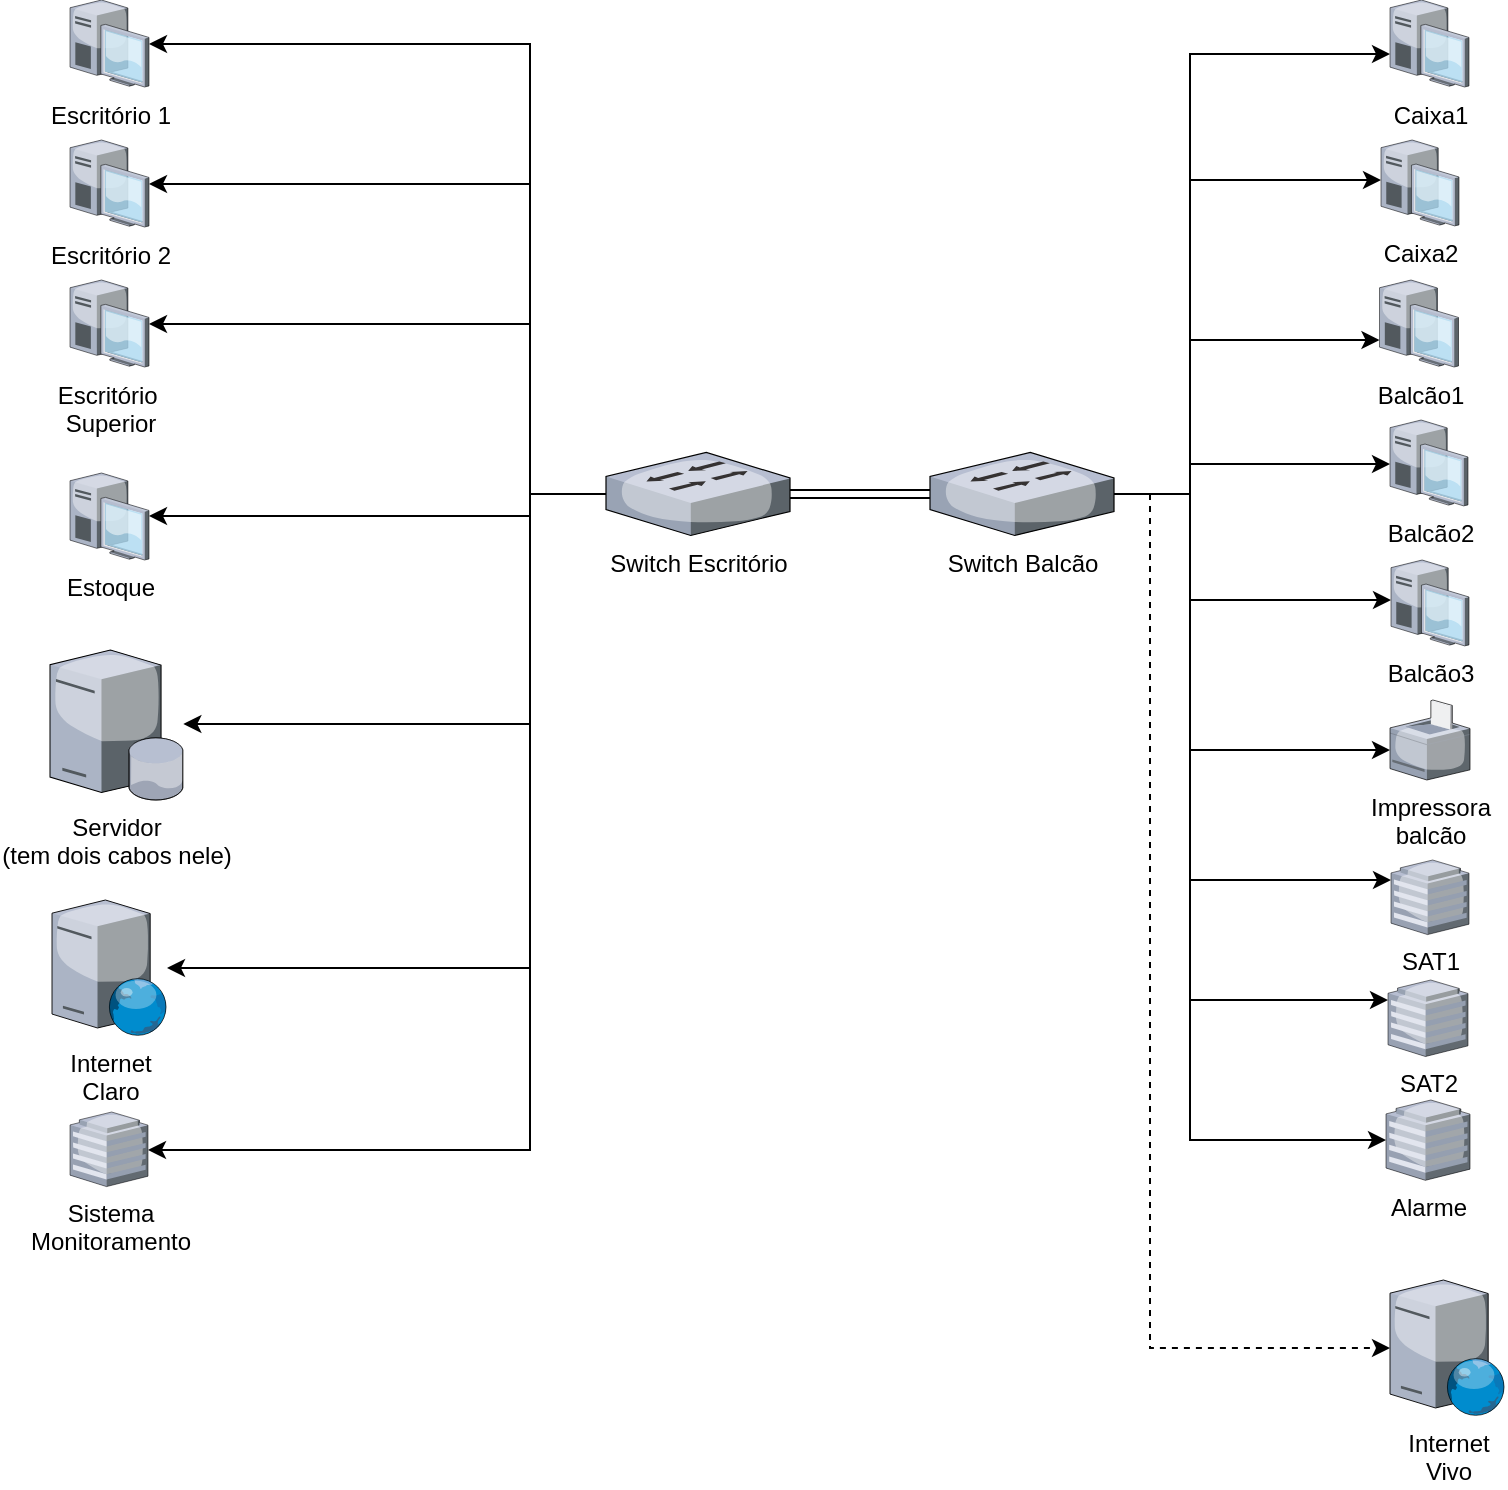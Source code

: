 <mxfile version="21.7.4" type="github">
  <diagram id="a45cf8ec-cd66-6f27-3ac3-be6e809c9e4a" name="Page-1">
    <mxGraphModel dx="978" dy="563" grid="1" gridSize="10" guides="1" tooltips="1" connect="1" arrows="1" fold="1" page="1" pageScale="1" pageWidth="827" pageHeight="1169" background="none" math="0" shadow="0">
      <root>
        <mxCell id="0" />
        <mxCell id="1" parent="0" />
        <mxCell id="8DQiPRiBLxZKH11KWnCO-185" style="edgeStyle=orthogonalEdgeStyle;rounded=0;orthogonalLoop=1;jettySize=auto;html=1;strokeColor=default;shape=link;" edge="1" parent="1" source="8DQiPRiBLxZKH11KWnCO-184" target="8DQiPRiBLxZKH11KWnCO-183">
          <mxGeometry relative="1" as="geometry" />
        </mxCell>
        <mxCell id="8DQiPRiBLxZKH11KWnCO-172" value="Caixa1" style="verticalLabelPosition=bottom;sketch=0;aspect=fixed;html=1;verticalAlign=top;strokeColor=none;align=center;outlineConnect=0;shape=mxgraph.citrix.desktop;" vertex="1" parent="1">
          <mxGeometry x="760" y="10" width="39.5" height="43.5" as="geometry" />
        </mxCell>
        <mxCell id="8DQiPRiBLxZKH11KWnCO-174" value="Caixa2" style="verticalLabelPosition=bottom;sketch=0;aspect=fixed;html=1;verticalAlign=top;strokeColor=none;align=center;outlineConnect=0;shape=mxgraph.citrix.desktop;" vertex="1" parent="1">
          <mxGeometry x="755.5" y="80" width="39" height="42.95" as="geometry" />
        </mxCell>
        <mxCell id="8DQiPRiBLxZKH11KWnCO-175" value="Balcão1" style="verticalLabelPosition=bottom;sketch=0;aspect=fixed;html=1;verticalAlign=top;strokeColor=none;align=center;outlineConnect=0;shape=mxgraph.citrix.desktop;" vertex="1" parent="1">
          <mxGeometry x="754.75" y="150" width="39.5" height="43.5" as="geometry" />
        </mxCell>
        <mxCell id="8DQiPRiBLxZKH11KWnCO-176" value="Balcão2" style="verticalLabelPosition=bottom;sketch=0;aspect=fixed;html=1;verticalAlign=top;strokeColor=none;align=center;outlineConnect=0;shape=mxgraph.citrix.desktop;" vertex="1" parent="1">
          <mxGeometry x="760" y="220" width="39" height="42.95" as="geometry" />
        </mxCell>
        <mxCell id="8DQiPRiBLxZKH11KWnCO-177" value="Balcão3" style="verticalLabelPosition=bottom;sketch=0;aspect=fixed;html=1;verticalAlign=top;strokeColor=none;align=center;outlineConnect=0;shape=mxgraph.citrix.desktop;" vertex="1" parent="1">
          <mxGeometry x="760.5" y="290" width="39" height="42.95" as="geometry" />
        </mxCell>
        <mxCell id="8DQiPRiBLxZKH11KWnCO-178" value="Impressora &lt;br&gt;balcão" style="verticalLabelPosition=bottom;sketch=0;aspect=fixed;html=1;verticalAlign=top;strokeColor=none;align=center;outlineConnect=0;shape=mxgraph.citrix.printer;" vertex="1" parent="1">
          <mxGeometry x="760" y="360" width="40" height="40" as="geometry" />
        </mxCell>
        <mxCell id="8DQiPRiBLxZKH11KWnCO-179" value="SAT1" style="verticalLabelPosition=bottom;sketch=0;aspect=fixed;html=1;verticalAlign=top;strokeColor=none;align=center;outlineConnect=0;shape=mxgraph.citrix.hq_enterprise;" vertex="1" parent="1">
          <mxGeometry x="760.5" y="440" width="39" height="37.3" as="geometry" />
        </mxCell>
        <mxCell id="8DQiPRiBLxZKH11KWnCO-180" value="SAT2" style="verticalLabelPosition=bottom;sketch=0;aspect=fixed;html=1;verticalAlign=top;strokeColor=none;align=center;outlineConnect=0;shape=mxgraph.citrix.hq_enterprise;" vertex="1" parent="1">
          <mxGeometry x="759" y="500" width="40" height="38.26" as="geometry" />
        </mxCell>
        <mxCell id="8DQiPRiBLxZKH11KWnCO-181" value="Alarme" style="verticalLabelPosition=bottom;sketch=0;aspect=fixed;html=1;verticalAlign=top;strokeColor=none;align=center;outlineConnect=0;shape=mxgraph.citrix.hq_enterprise;" vertex="1" parent="1">
          <mxGeometry x="758" y="560" width="42" height="40.17" as="geometry" />
        </mxCell>
        <mxCell id="8DQiPRiBLxZKH11KWnCO-188" style="edgeStyle=orthogonalEdgeStyle;rounded=0;orthogonalLoop=1;jettySize=auto;html=1;" edge="1" parent="1" source="8DQiPRiBLxZKH11KWnCO-183" target="8DQiPRiBLxZKH11KWnCO-172">
          <mxGeometry relative="1" as="geometry">
            <Array as="points">
              <mxPoint x="660" y="257" />
              <mxPoint x="660" y="37" />
            </Array>
          </mxGeometry>
        </mxCell>
        <mxCell id="8DQiPRiBLxZKH11KWnCO-189" style="edgeStyle=orthogonalEdgeStyle;rounded=0;orthogonalLoop=1;jettySize=auto;html=1;" edge="1" parent="1" source="8DQiPRiBLxZKH11KWnCO-183" target="8DQiPRiBLxZKH11KWnCO-174">
          <mxGeometry relative="1" as="geometry">
            <Array as="points">
              <mxPoint x="660" y="257" />
              <mxPoint x="660" y="100" />
            </Array>
          </mxGeometry>
        </mxCell>
        <mxCell id="8DQiPRiBLxZKH11KWnCO-190" style="edgeStyle=orthogonalEdgeStyle;rounded=0;orthogonalLoop=1;jettySize=auto;html=1;" edge="1" parent="1" source="8DQiPRiBLxZKH11KWnCO-183" target="8DQiPRiBLxZKH11KWnCO-175">
          <mxGeometry relative="1" as="geometry">
            <Array as="points">
              <mxPoint x="660" y="257" />
              <mxPoint x="660" y="180" />
            </Array>
          </mxGeometry>
        </mxCell>
        <mxCell id="8DQiPRiBLxZKH11KWnCO-191" style="edgeStyle=orthogonalEdgeStyle;rounded=0;orthogonalLoop=1;jettySize=auto;html=1;" edge="1" parent="1" source="8DQiPRiBLxZKH11KWnCO-183" target="8DQiPRiBLxZKH11KWnCO-176">
          <mxGeometry relative="1" as="geometry">
            <Array as="points">
              <mxPoint x="660" y="257" />
              <mxPoint x="660" y="242" />
            </Array>
          </mxGeometry>
        </mxCell>
        <mxCell id="8DQiPRiBLxZKH11KWnCO-192" style="edgeStyle=orthogonalEdgeStyle;rounded=0;orthogonalLoop=1;jettySize=auto;html=1;" edge="1" parent="1" source="8DQiPRiBLxZKH11KWnCO-183" target="8DQiPRiBLxZKH11KWnCO-177">
          <mxGeometry relative="1" as="geometry">
            <Array as="points">
              <mxPoint x="660" y="257" />
              <mxPoint x="660" y="310" />
            </Array>
          </mxGeometry>
        </mxCell>
        <mxCell id="8DQiPRiBLxZKH11KWnCO-193" style="edgeStyle=orthogonalEdgeStyle;rounded=0;orthogonalLoop=1;jettySize=auto;html=1;" edge="1" parent="1" source="8DQiPRiBLxZKH11KWnCO-183" target="8DQiPRiBLxZKH11KWnCO-178">
          <mxGeometry relative="1" as="geometry">
            <Array as="points">
              <mxPoint x="660" y="257" />
              <mxPoint x="660" y="385" />
            </Array>
          </mxGeometry>
        </mxCell>
        <mxCell id="8DQiPRiBLxZKH11KWnCO-194" style="edgeStyle=orthogonalEdgeStyle;rounded=0;orthogonalLoop=1;jettySize=auto;html=1;" edge="1" parent="1" source="8DQiPRiBLxZKH11KWnCO-183" target="8DQiPRiBLxZKH11KWnCO-179">
          <mxGeometry relative="1" as="geometry">
            <Array as="points">
              <mxPoint x="660" y="257" />
              <mxPoint x="660" y="450" />
            </Array>
          </mxGeometry>
        </mxCell>
        <mxCell id="8DQiPRiBLxZKH11KWnCO-195" style="edgeStyle=orthogonalEdgeStyle;rounded=0;orthogonalLoop=1;jettySize=auto;html=1;" edge="1" parent="1" source="8DQiPRiBLxZKH11KWnCO-183" target="8DQiPRiBLxZKH11KWnCO-180">
          <mxGeometry relative="1" as="geometry">
            <Array as="points">
              <mxPoint x="660" y="257" />
              <mxPoint x="660" y="510" />
            </Array>
          </mxGeometry>
        </mxCell>
        <mxCell id="8DQiPRiBLxZKH11KWnCO-196" style="edgeStyle=orthogonalEdgeStyle;rounded=0;orthogonalLoop=1;jettySize=auto;html=1;" edge="1" parent="1" source="8DQiPRiBLxZKH11KWnCO-183" target="8DQiPRiBLxZKH11KWnCO-181">
          <mxGeometry relative="1" as="geometry">
            <Array as="points">
              <mxPoint x="660" y="257" />
              <mxPoint x="660" y="580" />
            </Array>
          </mxGeometry>
        </mxCell>
        <mxCell id="8DQiPRiBLxZKH11KWnCO-198" style="edgeStyle=orthogonalEdgeStyle;rounded=0;orthogonalLoop=1;jettySize=auto;html=1;dashed=1;" edge="1" parent="1" source="8DQiPRiBLxZKH11KWnCO-183" target="8DQiPRiBLxZKH11KWnCO-197">
          <mxGeometry relative="1" as="geometry">
            <Array as="points">
              <mxPoint x="640" y="257" />
              <mxPoint x="640" y="684" />
            </Array>
          </mxGeometry>
        </mxCell>
        <mxCell id="8DQiPRiBLxZKH11KWnCO-183" value="Switch Balcão" style="verticalLabelPosition=bottom;sketch=0;aspect=fixed;html=1;verticalAlign=top;strokeColor=none;align=center;outlineConnect=0;shape=mxgraph.citrix.switch;" vertex="1" parent="1">
          <mxGeometry x="530" y="236.23" width="92" height="41.5" as="geometry" />
        </mxCell>
        <mxCell id="8DQiPRiBLxZKH11KWnCO-206" style="edgeStyle=orthogonalEdgeStyle;rounded=0;orthogonalLoop=1;jettySize=auto;html=1;" edge="1" parent="1" source="8DQiPRiBLxZKH11KWnCO-184" target="8DQiPRiBLxZKH11KWnCO-199">
          <mxGeometry relative="1" as="geometry">
            <Array as="points">
              <mxPoint x="330" y="257" />
              <mxPoint x="330" y="32" />
            </Array>
          </mxGeometry>
        </mxCell>
        <mxCell id="8DQiPRiBLxZKH11KWnCO-207" style="edgeStyle=orthogonalEdgeStyle;rounded=0;orthogonalLoop=1;jettySize=auto;html=1;" edge="1" parent="1" source="8DQiPRiBLxZKH11KWnCO-184" target="8DQiPRiBLxZKH11KWnCO-200">
          <mxGeometry relative="1" as="geometry">
            <Array as="points">
              <mxPoint x="330" y="257" />
              <mxPoint x="330" y="102" />
            </Array>
          </mxGeometry>
        </mxCell>
        <mxCell id="8DQiPRiBLxZKH11KWnCO-208" style="edgeStyle=orthogonalEdgeStyle;rounded=0;orthogonalLoop=1;jettySize=auto;html=1;" edge="1" parent="1" source="8DQiPRiBLxZKH11KWnCO-184" target="8DQiPRiBLxZKH11KWnCO-201">
          <mxGeometry relative="1" as="geometry">
            <Array as="points">
              <mxPoint x="330" y="257" />
              <mxPoint x="330" y="172" />
            </Array>
          </mxGeometry>
        </mxCell>
        <mxCell id="8DQiPRiBLxZKH11KWnCO-209" style="edgeStyle=orthogonalEdgeStyle;rounded=0;orthogonalLoop=1;jettySize=auto;html=1;" edge="1" parent="1" source="8DQiPRiBLxZKH11KWnCO-184" target="8DQiPRiBLxZKH11KWnCO-202">
          <mxGeometry relative="1" as="geometry">
            <Array as="points">
              <mxPoint x="330" y="257" />
              <mxPoint x="330" y="268" />
            </Array>
          </mxGeometry>
        </mxCell>
        <mxCell id="8DQiPRiBLxZKH11KWnCO-210" style="edgeStyle=orthogonalEdgeStyle;rounded=0;orthogonalLoop=1;jettySize=auto;html=1;" edge="1" parent="1" source="8DQiPRiBLxZKH11KWnCO-184" target="8DQiPRiBLxZKH11KWnCO-203">
          <mxGeometry relative="1" as="geometry">
            <Array as="points">
              <mxPoint x="330" y="257" />
              <mxPoint x="330" y="372" />
            </Array>
          </mxGeometry>
        </mxCell>
        <mxCell id="8DQiPRiBLxZKH11KWnCO-211" style="edgeStyle=orthogonalEdgeStyle;rounded=0;orthogonalLoop=1;jettySize=auto;html=1;" edge="1" parent="1" source="8DQiPRiBLxZKH11KWnCO-184" target="8DQiPRiBLxZKH11KWnCO-204">
          <mxGeometry relative="1" as="geometry">
            <Array as="points">
              <mxPoint x="330" y="257" />
              <mxPoint x="330" y="494" />
            </Array>
          </mxGeometry>
        </mxCell>
        <mxCell id="8DQiPRiBLxZKH11KWnCO-212" style="edgeStyle=orthogonalEdgeStyle;rounded=0;orthogonalLoop=1;jettySize=auto;html=1;" edge="1" parent="1" source="8DQiPRiBLxZKH11KWnCO-184" target="8DQiPRiBLxZKH11KWnCO-205">
          <mxGeometry relative="1" as="geometry">
            <Array as="points">
              <mxPoint x="330" y="257" />
              <mxPoint x="330" y="585" />
            </Array>
          </mxGeometry>
        </mxCell>
        <mxCell id="8DQiPRiBLxZKH11KWnCO-184" value="Switch Escritório" style="verticalLabelPosition=bottom;sketch=0;aspect=fixed;html=1;verticalAlign=top;strokeColor=none;align=center;outlineConnect=0;shape=mxgraph.citrix.switch;" vertex="1" parent="1">
          <mxGeometry x="368" y="236.23" width="92" height="41.5" as="geometry" />
        </mxCell>
        <mxCell id="8DQiPRiBLxZKH11KWnCO-197" value="Internet &lt;br&gt;Vivo" style="verticalLabelPosition=bottom;sketch=0;aspect=fixed;html=1;verticalAlign=top;strokeColor=none;align=center;outlineConnect=0;shape=mxgraph.citrix.web_server;" vertex="1" parent="1">
          <mxGeometry x="760" y="650" width="57.5" height="67.65" as="geometry" />
        </mxCell>
        <mxCell id="8DQiPRiBLxZKH11KWnCO-199" value="Escritório 1&lt;br&gt;" style="verticalLabelPosition=bottom;sketch=0;aspect=fixed;html=1;verticalAlign=top;strokeColor=none;align=center;outlineConnect=0;shape=mxgraph.citrix.desktop;" vertex="1" parent="1">
          <mxGeometry x="100" y="10" width="39.5" height="43.5" as="geometry" />
        </mxCell>
        <mxCell id="8DQiPRiBLxZKH11KWnCO-200" value="Escritório 2" style="verticalLabelPosition=bottom;sketch=0;aspect=fixed;html=1;verticalAlign=top;strokeColor=none;align=center;outlineConnect=0;shape=mxgraph.citrix.desktop;" vertex="1" parent="1">
          <mxGeometry x="100" y="80" width="39.5" height="43.5" as="geometry" />
        </mxCell>
        <mxCell id="8DQiPRiBLxZKH11KWnCO-201" value="Escritório&amp;nbsp;&lt;br&gt;Superior" style="verticalLabelPosition=bottom;sketch=0;aspect=fixed;html=1;verticalAlign=top;strokeColor=none;align=center;outlineConnect=0;shape=mxgraph.citrix.desktop;" vertex="1" parent="1">
          <mxGeometry x="100" y="150" width="39.5" height="43.5" as="geometry" />
        </mxCell>
        <mxCell id="8DQiPRiBLxZKH11KWnCO-202" value="Estoque" style="verticalLabelPosition=bottom;sketch=0;aspect=fixed;html=1;verticalAlign=top;strokeColor=none;align=center;outlineConnect=0;shape=mxgraph.citrix.desktop;" vertex="1" parent="1">
          <mxGeometry x="100" y="246.5" width="39.5" height="43.5" as="geometry" />
        </mxCell>
        <mxCell id="8DQiPRiBLxZKH11KWnCO-203" value="Servidor&lt;br&gt;(tem dois cabos nele)" style="verticalLabelPosition=bottom;sketch=0;aspect=fixed;html=1;verticalAlign=top;strokeColor=none;align=center;outlineConnect=0;shape=mxgraph.citrix.database_server;" vertex="1" parent="1">
          <mxGeometry x="90" y="335" width="66.67" height="75" as="geometry" />
        </mxCell>
        <mxCell id="8DQiPRiBLxZKH11KWnCO-204" value="Internet &lt;br&gt;Claro" style="verticalLabelPosition=bottom;sketch=0;aspect=fixed;html=1;verticalAlign=top;strokeColor=none;align=center;outlineConnect=0;shape=mxgraph.citrix.web_server;" vertex="1" parent="1">
          <mxGeometry x="91" y="460" width="57.5" height="67.65" as="geometry" />
        </mxCell>
        <mxCell id="8DQiPRiBLxZKH11KWnCO-205" value="Sistema&lt;br&gt;Monitoramento" style="verticalLabelPosition=bottom;sketch=0;aspect=fixed;html=1;verticalAlign=top;strokeColor=none;align=center;outlineConnect=0;shape=mxgraph.citrix.hq_enterprise;" vertex="1" parent="1">
          <mxGeometry x="100" y="566" width="39" height="37.3" as="geometry" />
        </mxCell>
      </root>
    </mxGraphModel>
  </diagram>
</mxfile>
